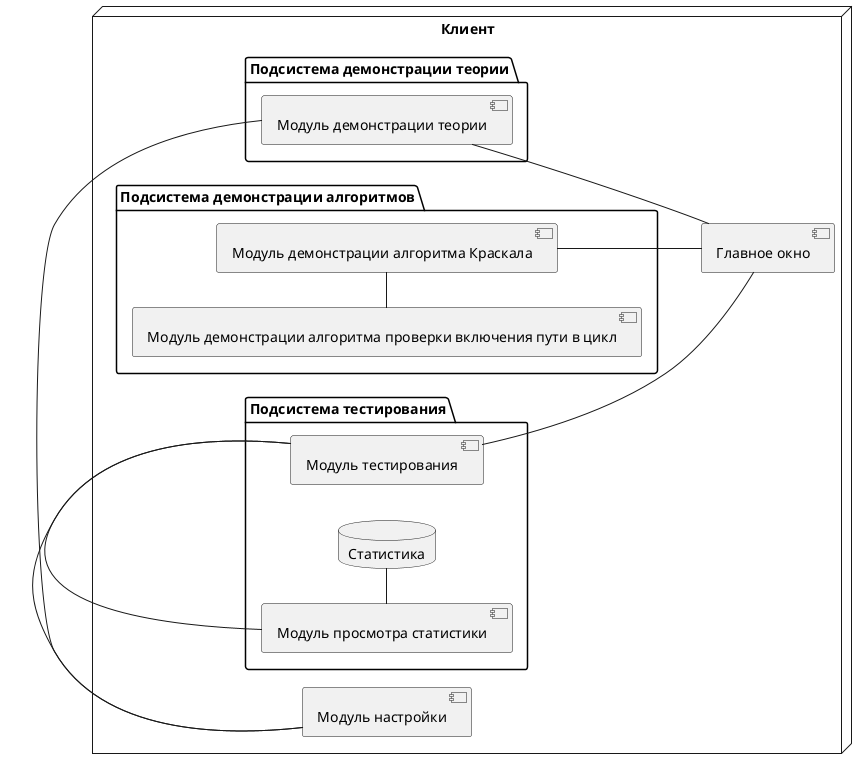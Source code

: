 @startuml
'https://plantuml.com/component-diagram

left to right direction

node "Клиент" {
  [Главное окно]

  package "Подсистема демонстрации теории" {
    [Модуль демонстрации теории]
  }
  [Модуль настройки] - [Модуль демонстрации теории]
  [Модуль демонстрации теории] -- [Главное окно]

  package "Подсистема демонстрации алгоритмов" {
    [Модуль демонстрации алгоритма Краскала]
    [Модуль демонстрации алгоритма проверки включения пути в цикл]
  }
  [Модуль демонстрации алгоритма проверки включения пути в цикл] - [Модуль демонстрации алгоритма Краскала]
  [Модуль демонстрации алгоритма Краскала] -- [Главное окно]

  package "Подсистема тестирования" {
    [Модуль тестирования]
    [Модуль просмотра статистики]
    database Статистика
  }
  [Модуль просмотра статистики] - [Модуль тестирования]
  [Модуль просмотра статистики] - Статистика
  [Модуль настройки] - [Модуль тестирования]
  [Модуль тестирования] -- [Главное окно]

  [Модуль настройки]
}

@enduml
